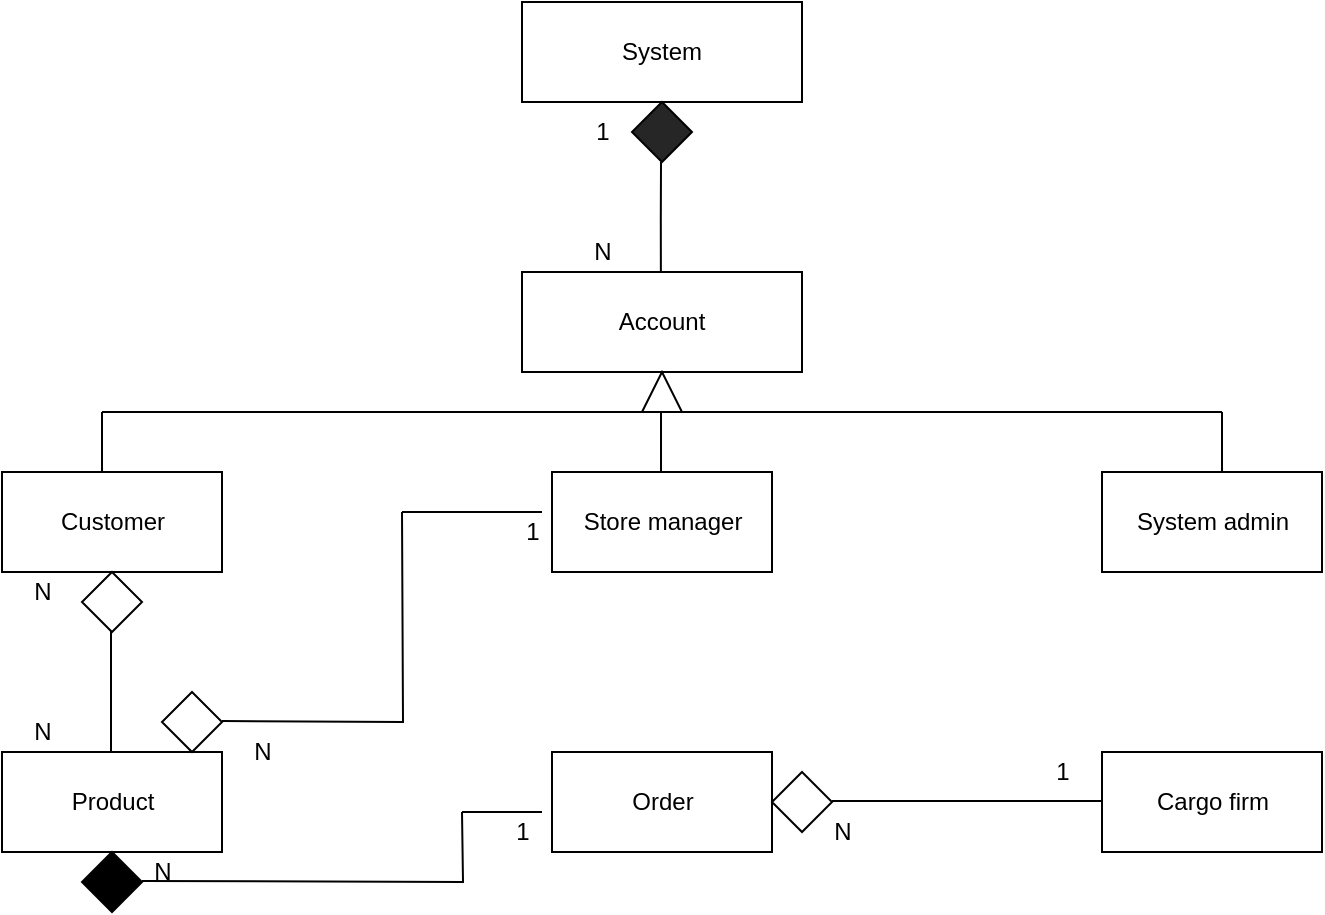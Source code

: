 <mxfile version="15.8.7" type="device"><diagram id="P-NRYp39S-os0oHU0EfE" name="Page-1"><mxGraphModel dx="1017" dy="1679" grid="1" gridSize="10" guides="1" tooltips="1" connect="1" arrows="1" fold="1" page="1" pageScale="1" pageWidth="850" pageHeight="1100" math="0" shadow="0"><root><mxCell id="0"/><mxCell id="1" parent="0"/><mxCell id="-TDinPnwgO6opvgszx43-4" value="System" style="rounded=0;whiteSpace=wrap;html=1;strokeColor=default;fillColor=#FFFFFF;" vertex="1" parent="1"><mxGeometry x="340" y="-575" width="140" height="50" as="geometry"/></mxCell><mxCell id="-TDinPnwgO6opvgszx43-5" value="Account" style="rounded=0;whiteSpace=wrap;html=1;strokeColor=default;fillColor=#FFFFFF;" vertex="1" parent="1"><mxGeometry x="340" y="-440" width="140" height="50" as="geometry"/></mxCell><mxCell id="-TDinPnwgO6opvgszx43-13" value="" style="line;strokeWidth=1;fillColor=none;align=left;verticalAlign=middle;spacingTop=-1;spacingLeft=3;spacingRight=3;rotatable=0;labelPosition=right;points=[];portConstraint=eastwest;" vertex="1" parent="1"><mxGeometry x="270" y="-250" height="8" as="geometry"/></mxCell><mxCell id="-TDinPnwgO6opvgszx43-23" value="" style="rhombus;whiteSpace=wrap;html=1;rounded=0;fillColor=#262626;" vertex="1" parent="1"><mxGeometry x="395" y="-525" width="30" height="30" as="geometry"/></mxCell><mxCell id="-TDinPnwgO6opvgszx43-25" value="" style="endArrow=none;html=1;edgeStyle=orthogonalEdgeStyle;rounded=0;entryX=0.5;entryY=0;entryDx=0;entryDy=0;exitX=0.5;exitY=1;exitDx=0;exitDy=0;" edge="1" parent="1" source="-TDinPnwgO6opvgszx43-4" target="-TDinPnwgO6opvgszx43-23"><mxGeometry relative="1" as="geometry"><mxPoint x="410" y="-525" as="sourcePoint"/><mxPoint x="410" y="-440" as="targetPoint"/></mxGeometry></mxCell><mxCell id="-TDinPnwgO6opvgszx43-26" value="1" style="text;html=1;align=center;verticalAlign=middle;resizable=0;points=[];autosize=1;strokeColor=none;fillColor=none;" vertex="1" parent="1"><mxGeometry x="370" y="-520" width="20" height="20" as="geometry"/></mxCell><mxCell id="-TDinPnwgO6opvgszx43-27" value="N" style="text;html=1;align=center;verticalAlign=middle;resizable=0;points=[];autosize=1;strokeColor=none;fillColor=none;" vertex="1" parent="1"><mxGeometry x="370" y="-460" width="20" height="20" as="geometry"/></mxCell><mxCell id="-TDinPnwgO6opvgszx43-28" value="Customer" style="html=1;strokeColor=default;fillColor=#FFFFFF;" vertex="1" parent="1"><mxGeometry x="80" y="-340" width="110" height="50" as="geometry"/></mxCell><mxCell id="-TDinPnwgO6opvgszx43-29" value="Store manager" style="html=1;strokeColor=default;fillColor=#FFFFFF;" vertex="1" parent="1"><mxGeometry x="355" y="-340" width="110" height="50" as="geometry"/></mxCell><mxCell id="-TDinPnwgO6opvgszx43-30" value="System admin" style="html=1;strokeColor=default;fillColor=#FFFFFF;" vertex="1" parent="1"><mxGeometry x="630" y="-340" width="110" height="50" as="geometry"/></mxCell><mxCell id="-TDinPnwgO6opvgszx43-31" value="" style="triangle;whiteSpace=wrap;html=1;strokeColor=default;fillColor=#FFFFFF;rotation=-90;" vertex="1" parent="1"><mxGeometry x="400" y="-390" width="20" height="20" as="geometry"/></mxCell><mxCell id="-TDinPnwgO6opvgszx43-34" value="Product" style="html=1;strokeColor=default;fillColor=#FFFFFF;" vertex="1" parent="1"><mxGeometry x="80" y="-200" width="110" height="50" as="geometry"/></mxCell><mxCell id="-TDinPnwgO6opvgszx43-35" value="Cargo firm" style="html=1;strokeColor=default;fillColor=#FFFFFF;" vertex="1" parent="1"><mxGeometry x="630" y="-200" width="110" height="50" as="geometry"/></mxCell><mxCell id="-TDinPnwgO6opvgszx43-37" value="" style="endArrow=none;html=1;edgeStyle=orthogonalEdgeStyle;rounded=0;" edge="1" parent="1"><mxGeometry relative="1" as="geometry"><mxPoint x="130" y="-370" as="sourcePoint"/><mxPoint x="690" y="-370" as="targetPoint"/></mxGeometry></mxCell><mxCell id="-TDinPnwgO6opvgszx43-43" value="Order" style="html=1;strokeColor=default;fillColor=#FFFFFF;" vertex="1" parent="1"><mxGeometry x="355" y="-200" width="110" height="50" as="geometry"/></mxCell><mxCell id="-TDinPnwgO6opvgszx43-45" value="" style="endArrow=none;html=1;edgeStyle=orthogonalEdgeStyle;rounded=0;exitX=0.5;exitY=1;exitDx=0;exitDy=0;startArrow=none;" edge="1" parent="1" target="-TDinPnwgO6opvgszx43-34"><mxGeometry relative="1" as="geometry"><mxPoint x="134.5" y="-290" as="sourcePoint"/><mxPoint x="134.5" y="-235" as="targetPoint"/></mxGeometry></mxCell><mxCell id="-TDinPnwgO6opvgszx43-49" value="" style="rhombus;whiteSpace=wrap;html=1;rounded=0;fillColor=#FFFFFF;" vertex="1" parent="1"><mxGeometry x="120" y="-290" width="30" height="30" as="geometry"/></mxCell><mxCell id="-TDinPnwgO6opvgszx43-51" value="" style="endArrow=none;html=1;edgeStyle=orthogonalEdgeStyle;rounded=0;exitX=0.496;exitY=0;exitDx=0;exitDy=0;exitPerimeter=0;" edge="1" parent="1" source="-TDinPnwgO6opvgszx43-5"><mxGeometry relative="1" as="geometry"><mxPoint x="409.5" y="-445" as="sourcePoint"/><mxPoint x="409.5" y="-495" as="targetPoint"/></mxGeometry></mxCell><mxCell id="-TDinPnwgO6opvgszx43-55" value="" style="endArrow=none;html=1;edgeStyle=orthogonalEdgeStyle;rounded=0;" edge="1" parent="1"><mxGeometry relative="1" as="geometry"><mxPoint x="490" y="-290" as="sourcePoint"/><mxPoint x="490" y="-290" as="targetPoint"/></mxGeometry></mxCell><mxCell id="-TDinPnwgO6opvgszx43-58" value="" style="endArrow=none;html=1;edgeStyle=orthogonalEdgeStyle;rounded=0;" edge="1" parent="1"><mxGeometry relative="1" as="geometry"><mxPoint x="130" y="-340" as="sourcePoint"/><mxPoint x="130" y="-370" as="targetPoint"/></mxGeometry></mxCell><mxCell id="-TDinPnwgO6opvgszx43-61" value="" style="endArrow=none;html=1;edgeStyle=orthogonalEdgeStyle;rounded=0;" edge="1" parent="1"><mxGeometry relative="1" as="geometry"><mxPoint x="409.5" y="-340" as="sourcePoint"/><mxPoint x="409.5" y="-370" as="targetPoint"/></mxGeometry></mxCell><mxCell id="-TDinPnwgO6opvgszx43-62" value="" style="endArrow=none;html=1;edgeStyle=orthogonalEdgeStyle;rounded=0;" edge="1" parent="1"><mxGeometry relative="1" as="geometry"><mxPoint x="690" y="-340" as="sourcePoint"/><mxPoint x="690" y="-370" as="targetPoint"/></mxGeometry></mxCell><mxCell id="-TDinPnwgO6opvgszx43-63" value="N" style="text;html=1;align=center;verticalAlign=middle;resizable=0;points=[];autosize=1;strokeColor=none;fillColor=none;" vertex="1" parent="1"><mxGeometry x="90" y="-290" width="20" height="20" as="geometry"/></mxCell><mxCell id="-TDinPnwgO6opvgszx43-64" value="N" style="text;html=1;align=center;verticalAlign=middle;resizable=0;points=[];autosize=1;strokeColor=none;fillColor=none;" vertex="1" parent="1"><mxGeometry x="90" y="-220" width="20" height="20" as="geometry"/></mxCell><mxCell id="-TDinPnwgO6opvgszx43-65" value="" style="rhombus;whiteSpace=wrap;html=1;rounded=0;fillColor=#FFFFFF;" vertex="1" parent="1"><mxGeometry x="160" y="-230" width="30" height="30" as="geometry"/></mxCell><mxCell id="-TDinPnwgO6opvgszx43-66" value="" style="endArrow=none;html=1;edgeStyle=orthogonalEdgeStyle;rounded=0;" edge="1" parent="1"><mxGeometry relative="1" as="geometry"><mxPoint x="190" y="-215.5" as="sourcePoint"/><mxPoint x="280" y="-320" as="targetPoint"/></mxGeometry></mxCell><mxCell id="-TDinPnwgO6opvgszx43-69" value="" style="endArrow=none;html=1;edgeStyle=orthogonalEdgeStyle;rounded=0;" edge="1" parent="1"><mxGeometry relative="1" as="geometry"><mxPoint x="280" y="-320" as="sourcePoint"/><mxPoint x="350" y="-320" as="targetPoint"/></mxGeometry></mxCell><mxCell id="-TDinPnwgO6opvgszx43-72" value="N" style="text;html=1;align=center;verticalAlign=middle;resizable=0;points=[];autosize=1;strokeColor=none;fillColor=none;" vertex="1" parent="1"><mxGeometry x="200" y="-210" width="20" height="20" as="geometry"/></mxCell><mxCell id="-TDinPnwgO6opvgszx43-73" value="1" style="text;html=1;align=center;verticalAlign=middle;resizable=0;points=[];autosize=1;strokeColor=none;fillColor=none;" vertex="1" parent="1"><mxGeometry x="335" y="-320" width="20" height="20" as="geometry"/></mxCell><mxCell id="-TDinPnwgO6opvgszx43-74" value="" style="rhombus;whiteSpace=wrap;html=1;rounded=0;fillColor=#000000;strokeColor=#000000;" vertex="1" parent="1"><mxGeometry x="120" y="-150" width="30" height="30" as="geometry"/></mxCell><mxCell id="-TDinPnwgO6opvgszx43-75" value="N" style="text;html=1;align=center;verticalAlign=middle;resizable=0;points=[];autosize=1;strokeColor=none;fillColor=none;" vertex="1" parent="1"><mxGeometry x="150" y="-150" width="20" height="20" as="geometry"/></mxCell><mxCell id="-TDinPnwgO6opvgszx43-79" value="" style="endArrow=none;html=1;edgeStyle=orthogonalEdgeStyle;rounded=0;" edge="1" parent="1"><mxGeometry relative="1" as="geometry"><mxPoint x="150" y="-135.5" as="sourcePoint"/><mxPoint x="310" y="-170" as="targetPoint"/></mxGeometry></mxCell><mxCell id="-TDinPnwgO6opvgszx43-82" value="" style="endArrow=none;html=1;edgeStyle=orthogonalEdgeStyle;rounded=0;" edge="1" parent="1"><mxGeometry relative="1" as="geometry"><mxPoint x="310" y="-170" as="sourcePoint"/><mxPoint x="350" y="-170" as="targetPoint"/></mxGeometry></mxCell><mxCell id="-TDinPnwgO6opvgszx43-85" value="1" style="text;html=1;align=center;verticalAlign=middle;resizable=0;points=[];autosize=1;strokeColor=none;fillColor=none;" vertex="1" parent="1"><mxGeometry x="330" y="-170" width="20" height="20" as="geometry"/></mxCell><mxCell id="-TDinPnwgO6opvgszx43-86" value="" style="rhombus;whiteSpace=wrap;html=1;rounded=0;fillColor=#FFFFFF;" vertex="1" parent="1"><mxGeometry x="465" y="-190" width="30" height="30" as="geometry"/></mxCell><mxCell id="-TDinPnwgO6opvgszx43-87" value="" style="endArrow=none;html=1;edgeStyle=orthogonalEdgeStyle;rounded=0;" edge="1" parent="1"><mxGeometry relative="1" as="geometry"><mxPoint x="495" y="-175.5" as="sourcePoint"/><mxPoint x="630" y="-175.5" as="targetPoint"/></mxGeometry></mxCell><mxCell id="-TDinPnwgO6opvgszx43-90" value="N" style="text;html=1;align=center;verticalAlign=middle;resizable=0;points=[];autosize=1;strokeColor=none;fillColor=none;" vertex="1" parent="1"><mxGeometry x="490" y="-170" width="20" height="20" as="geometry"/></mxCell><mxCell id="-TDinPnwgO6opvgszx43-91" value="1" style="text;html=1;align=center;verticalAlign=middle;resizable=0;points=[];autosize=1;strokeColor=none;fillColor=none;" vertex="1" parent="1"><mxGeometry x="600" y="-200" width="20" height="20" as="geometry"/></mxCell></root></mxGraphModel></diagram></mxfile>